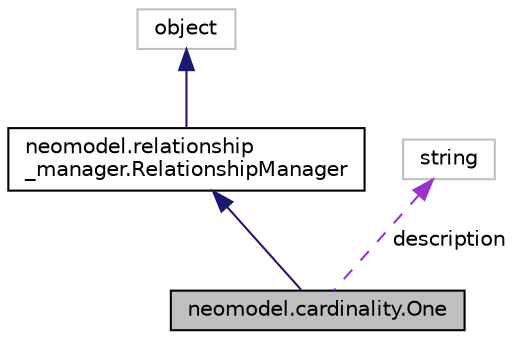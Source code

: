 digraph "neomodel.cardinality.One"
{
 // LATEX_PDF_SIZE
  edge [fontname="Helvetica",fontsize="10",labelfontname="Helvetica",labelfontsize="10"];
  node [fontname="Helvetica",fontsize="10",shape=record];
  Node1 [label="neomodel.cardinality.One",height=0.2,width=0.4,color="black", fillcolor="grey75", style="filled", fontcolor="black",tooltip=" "];
  Node2 -> Node1 [dir="back",color="midnightblue",fontsize="10",style="solid"];
  Node2 [label="neomodel.relationship\l_manager.RelationshipManager",height=0.2,width=0.4,color="black", fillcolor="white", style="filled",URL="$classneomodel_1_1relationship__manager_1_1_relationship_manager.html",tooltip=" "];
  Node3 -> Node2 [dir="back",color="midnightblue",fontsize="10",style="solid"];
  Node3 [label="object",height=0.2,width=0.4,color="grey75", fillcolor="white", style="filled",tooltip=" "];
  Node4 -> Node1 [dir="back",color="darkorchid3",fontsize="10",style="dashed",label=" description" ];
  Node4 [label="string",height=0.2,width=0.4,color="grey75", fillcolor="white", style="filled",tooltip=" "];
}

